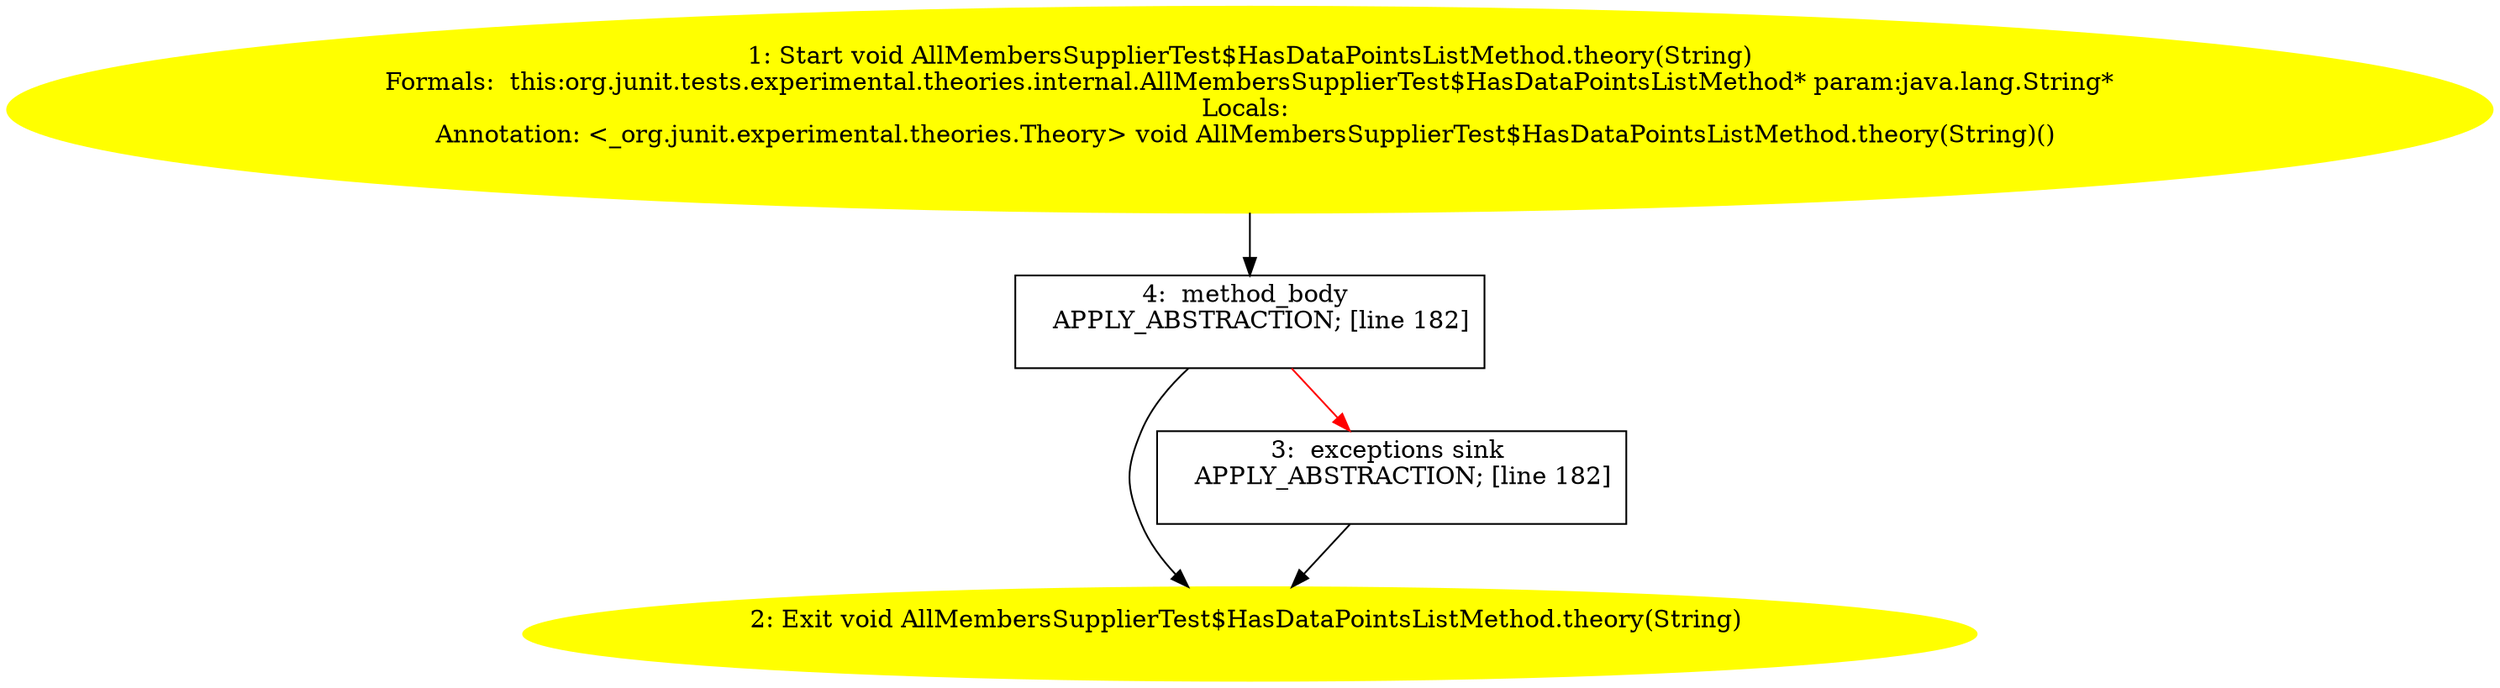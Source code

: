 /* @generated */
digraph cfg {
"org.junit.tests.experimental.theories.internal.AllMembersSupplierTest$HasDataPointsListMethod.theory.11eda3078626bdc969fce1d3d440fd91_1" [label="1: Start void AllMembersSupplierTest$HasDataPointsListMethod.theory(String)\nFormals:  this:org.junit.tests.experimental.theories.internal.AllMembersSupplierTest$HasDataPointsListMethod* param:java.lang.String*\nLocals: \nAnnotation: <_org.junit.experimental.theories.Theory> void AllMembersSupplierTest$HasDataPointsListMethod.theory(String)() \n  " color=yellow style=filled]
	

	 "org.junit.tests.experimental.theories.internal.AllMembersSupplierTest$HasDataPointsListMethod.theory.11eda3078626bdc969fce1d3d440fd91_1" -> "org.junit.tests.experimental.theories.internal.AllMembersSupplierTest$HasDataPointsListMethod.theory.11eda3078626bdc969fce1d3d440fd91_4" ;
"org.junit.tests.experimental.theories.internal.AllMembersSupplierTest$HasDataPointsListMethod.theory.11eda3078626bdc969fce1d3d440fd91_2" [label="2: Exit void AllMembersSupplierTest$HasDataPointsListMethod.theory(String) \n  " color=yellow style=filled]
	

"org.junit.tests.experimental.theories.internal.AllMembersSupplierTest$HasDataPointsListMethod.theory.11eda3078626bdc969fce1d3d440fd91_3" [label="3:  exceptions sink \n   APPLY_ABSTRACTION; [line 182]\n " shape="box"]
	

	 "org.junit.tests.experimental.theories.internal.AllMembersSupplierTest$HasDataPointsListMethod.theory.11eda3078626bdc969fce1d3d440fd91_3" -> "org.junit.tests.experimental.theories.internal.AllMembersSupplierTest$HasDataPointsListMethod.theory.11eda3078626bdc969fce1d3d440fd91_2" ;
"org.junit.tests.experimental.theories.internal.AllMembersSupplierTest$HasDataPointsListMethod.theory.11eda3078626bdc969fce1d3d440fd91_4" [label="4:  method_body \n   APPLY_ABSTRACTION; [line 182]\n " shape="box"]
	

	 "org.junit.tests.experimental.theories.internal.AllMembersSupplierTest$HasDataPointsListMethod.theory.11eda3078626bdc969fce1d3d440fd91_4" -> "org.junit.tests.experimental.theories.internal.AllMembersSupplierTest$HasDataPointsListMethod.theory.11eda3078626bdc969fce1d3d440fd91_2" ;
	 "org.junit.tests.experimental.theories.internal.AllMembersSupplierTest$HasDataPointsListMethod.theory.11eda3078626bdc969fce1d3d440fd91_4" -> "org.junit.tests.experimental.theories.internal.AllMembersSupplierTest$HasDataPointsListMethod.theory.11eda3078626bdc969fce1d3d440fd91_3" [color="red" ];
}
